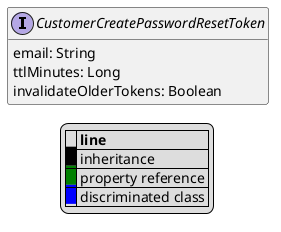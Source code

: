 @startuml

hide empty fields
hide empty methods
legend
|= |= line |
|<back:black>   </back>| inheritance |
|<back:green>   </back>| property reference |
|<back:blue>   </back>| discriminated class |
endlegend
interface CustomerCreatePasswordResetToken [[CustomerCreatePasswordResetToken.svg]]  {
    email: String
    ttlMinutes: Long
    invalidateOlderTokens: Boolean
}






@enduml
